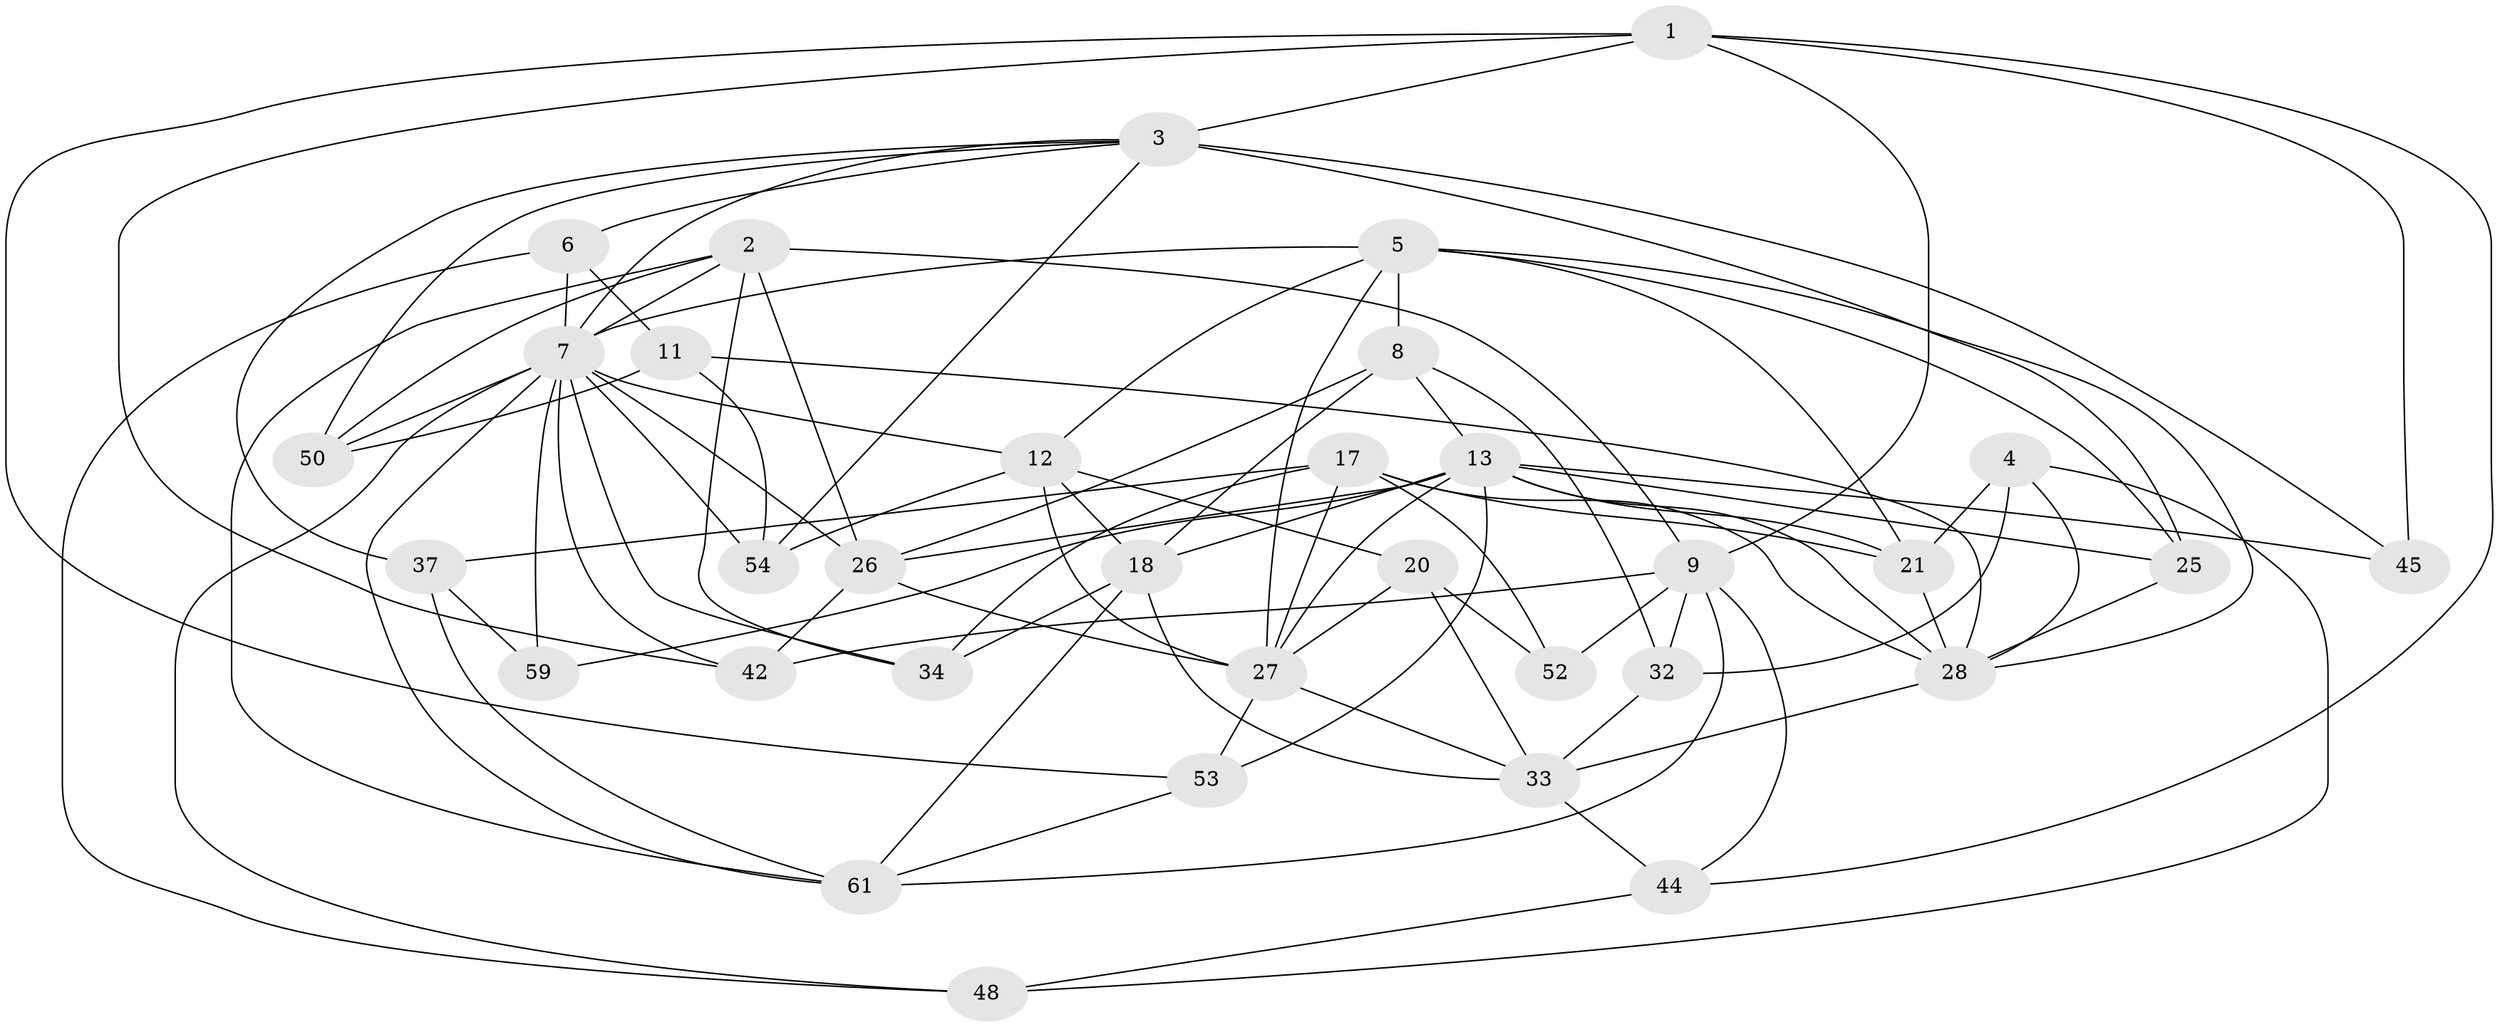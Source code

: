 // original degree distribution, {4: 1.0}
// Generated by graph-tools (version 1.1) at 2025/16/03/09/25 04:16:38]
// undirected, 34 vertices, 92 edges
graph export_dot {
graph [start="1"]
  node [color=gray90,style=filled];
  1 [super="+49"];
  2 [super="+51"];
  3 [super="+29+10"];
  4;
  5 [super="+35"];
  6;
  7 [super="+60+46+19"];
  8 [super="+56"];
  9 [super="+16+31"];
  11;
  12 [super="+15"];
  13 [super="+43+14"];
  17 [super="+47"];
  18 [super="+22"];
  20;
  21 [super="+41"];
  25;
  26 [super="+30+63"];
  27 [super="+65+66"];
  28 [super="+67+55"];
  32;
  33 [super="+40"];
  34;
  37;
  42;
  44;
  45 [super="+57"];
  48;
  50;
  52;
  53;
  54;
  59;
  61 [super="+62"];
  1 -- 9;
  1 -- 42;
  1 -- 44;
  1 -- 53;
  1 -- 45;
  1 -- 3;
  2 -- 50;
  2 -- 9;
  2 -- 34;
  2 -- 61;
  2 -- 26;
  2 -- 7;
  3 -- 25;
  3 -- 37;
  3 -- 45 [weight=3];
  3 -- 6;
  3 -- 50;
  3 -- 54;
  3 -- 7;
  4 -- 32;
  4 -- 21;
  4 -- 48;
  4 -- 28;
  5 -- 8 [weight=2];
  5 -- 12;
  5 -- 27;
  5 -- 21;
  5 -- 7;
  5 -- 25;
  5 -- 28;
  6 -- 48;
  6 -- 11;
  6 -- 7;
  7 -- 59 [weight=2];
  7 -- 50;
  7 -- 42;
  7 -- 26 [weight=3];
  7 -- 61;
  7 -- 34;
  7 -- 12;
  7 -- 48;
  7 -- 54;
  8 -- 32;
  8 -- 18;
  8 -- 26;
  8 -- 13;
  9 -- 32;
  9 -- 52 [weight=2];
  9 -- 44;
  9 -- 42;
  9 -- 61;
  11 -- 50;
  11 -- 54;
  11 -- 28;
  12 -- 20;
  12 -- 27;
  12 -- 54;
  12 -- 18;
  13 -- 26;
  13 -- 18;
  13 -- 27;
  13 -- 21 [weight=2];
  13 -- 45 [weight=2];
  13 -- 28;
  13 -- 53;
  13 -- 25;
  13 -- 59;
  17 -- 52;
  17 -- 37;
  17 -- 34;
  17 -- 28;
  17 -- 21;
  17 -- 27;
  18 -- 33;
  18 -- 61;
  18 -- 34;
  20 -- 33;
  20 -- 52;
  20 -- 27;
  21 -- 28;
  25 -- 28;
  26 -- 27;
  26 -- 42;
  27 -- 53;
  27 -- 33;
  28 -- 33;
  32 -- 33;
  33 -- 44;
  37 -- 59;
  37 -- 61;
  44 -- 48;
  53 -- 61;
}
